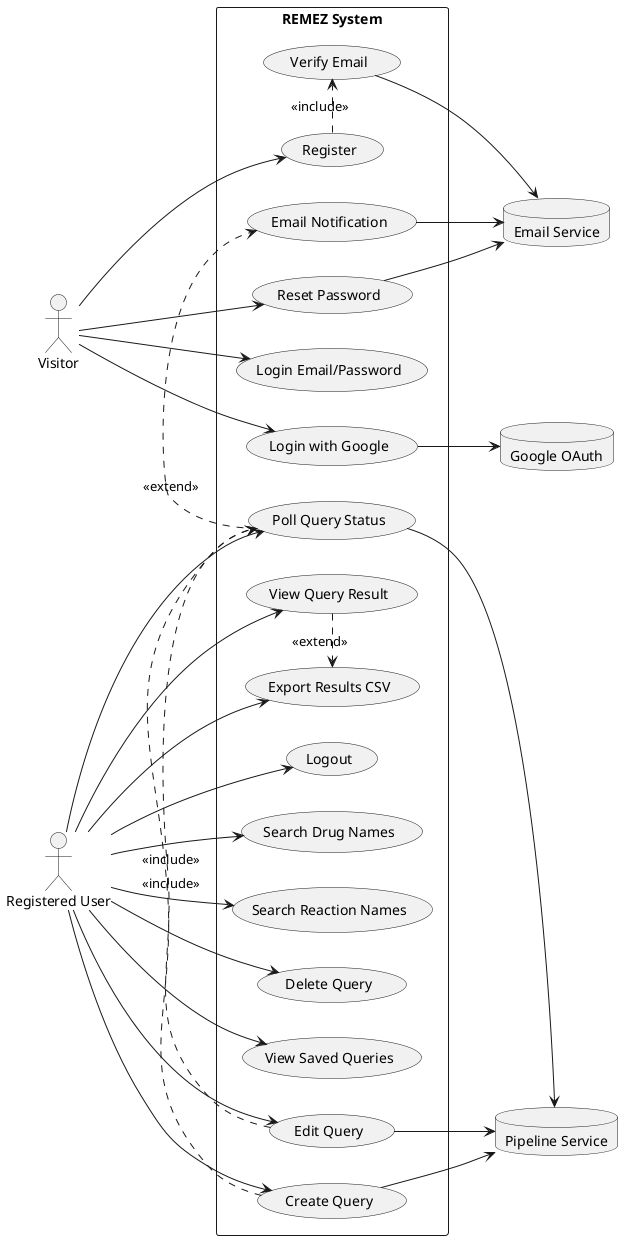 @startuml REMEZ Use Case Diagram

left to right direction
skinparam packageStyle rectangle

actor "Visitor" as Visitor
actor "Registered User" as User

rectangle "REMEZ System" {
  
  ' Authentication Use Cases
  usecase "Register" as UC_Register
  usecase "Verify Email" as UC_VerifyEmail
  usecase "Login Email/Password" as UC_LoginEmail
  usecase "Login with Google" as UC_LoginGoogle
  usecase "Reset Password" as UC_ResetPassword
  usecase "Logout" as UC_Logout
  
  ' Search Use Cases
  usecase "Search Drug Names" as UC_SearchDrugs
  usecase "Search Reaction Names" as UC_SearchReactions
  
  ' Query Management Use Cases
  usecase "Create Query" as UC_CreateQuery
  usecase "Edit Query" as UC_EditQuery
  usecase "Delete Query" as UC_DeleteQuery
  usecase "View Saved Queries" as UC_ViewQueries
  
  ' Results Use Cases
  usecase "Poll Query Status" as UC_PollStatus
  usecase "View Query Result" as UC_ViewResult
  usecase "Export Results CSV" as UC_ExportCSV
  usecase "Email Notification" as UC_EmailNotify
}

' External Systems
database "Google OAuth" as Google
database "Email Service" as EmailService
database "Pipeline Service" as Pipeline

' Visitor Associations
Visitor --> UC_Register
Visitor --> UC_LoginEmail
Visitor --> UC_LoginGoogle
Visitor --> UC_ResetPassword

' User Associations
User --> UC_Logout
User --> UC_SearchDrugs
User --> UC_SearchReactions
User --> UC_CreateQuery
User --> UC_EditQuery
User --> UC_DeleteQuery
User --> UC_ViewQueries
User --> UC_PollStatus
User --> UC_ViewResult
User --> UC_ExportCSV

' Include Relationships
UC_Register .> UC_VerifyEmail : <<include>>
UC_CreateQuery .> UC_PollStatus : <<include>>
UC_EditQuery .> UC_PollStatus : <<include>>

' Extend Relationships
UC_ViewResult .> UC_ExportCSV : <<extend>>
UC_PollStatus .> UC_EmailNotify : <<extend>>

' External System Connections
UC_LoginGoogle --> Google
UC_VerifyEmail --> EmailService
UC_ResetPassword --> EmailService
UC_EmailNotify --> EmailService
UC_CreateQuery --> Pipeline
UC_EditQuery --> Pipeline
UC_PollStatus --> Pipeline

@enduml